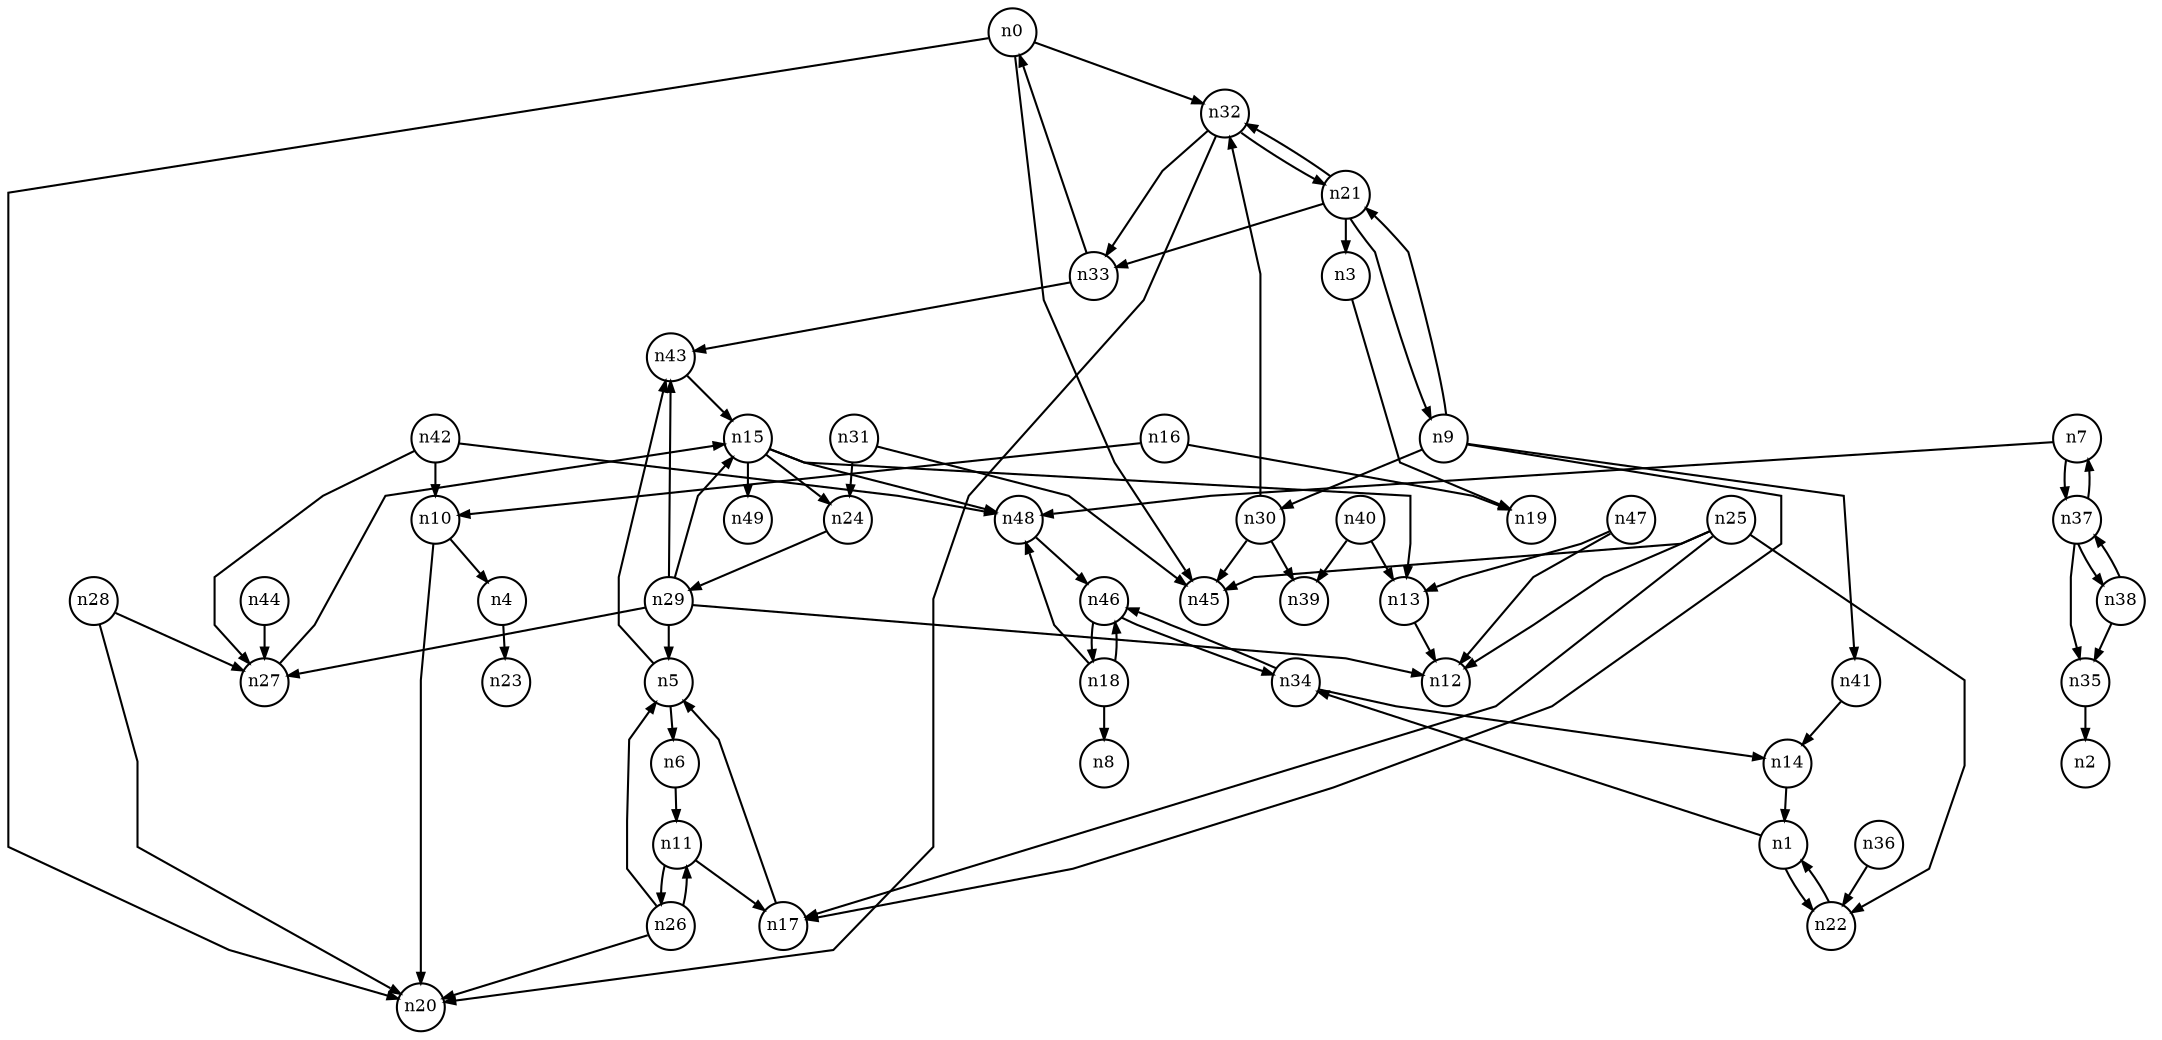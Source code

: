 digraph G{
splines=polyline;
ranksep=0.22;
nodesep=0.22;
nodesize=0.16;
fontsize=8
edge [arrowsize=0.5]
node [fontsize=8 shape=circle width=0.32 fixedsize=shape];

n0 -> n20
n0 -> n32
n0 -> n45
n32 -> n20
n32 -> n33
n32 -> n21
n22 -> n1
n1 -> n22
n1 -> n34
n34 -> n14
n34 -> n46
n3 -> n19
n4 -> n23
n43 -> n15
n5 -> n43
n5 -> n6
n11 -> n17
n11 -> n26
n6 -> n11
n37 -> n35
n37 -> n38
n37 -> n7
n7 -> n37
n7 -> n48
n48 -> n46
n17 -> n5
n9 -> n17
n9 -> n21
n9 -> n30
n9 -> n41
n21 -> n3
n21 -> n32
n21 -> n33
n21 -> n9
n30 -> n32
n30 -> n39
n30 -> n45
n41 -> n14
n10 -> n4
n10 -> n20
n13 -> n12
n15 -> n13
n15 -> n24
n15 -> n48
n15 -> n49
n24 -> n29
n16 -> n10
n16 -> n19
n18 -> n8
n18 -> n48
n18 -> n46
n33 -> n43
n33 -> n0
n29 -> n5
n29 -> n12
n29 -> n27
n29 -> n43
n29 -> n15
n25 -> n12
n25 -> n17
n25 -> n22
n25 -> n45
n26 -> n5
n26 -> n11
n26 -> n20
n28 -> n20
n28 -> n27
n27 -> n15
n31 -> n24
n31 -> n45
n14 -> n1
n35 -> n2
n36 -> n22
n38 -> n35
n38 -> n37
n40 -> n13
n40 -> n39
n42 -> n10
n42 -> n27
n42 -> n48
n44 -> n27
n46 -> n18
n46 -> n34
n47 -> n12
n47 -> n13
}
